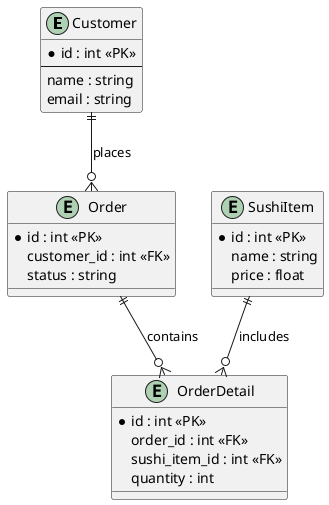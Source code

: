 @startuml ERD_SushiRestaurant

entity "Customer" as customer {
    *id : int <<PK>>
    --
    name : string
    email : string
}

entity "Order" as order {
    *id : int <<PK>>
    customer_id : int <<FK>>
    status : string
}

entity "SushiItem" as sushi_item {
    *id : int <<PK>>
    name : string
    price : float
}

entity "OrderDetail" as order_detail {
    *id : int <<PK>>
    order_id : int <<FK>>
    sushi_item_id : int <<FK>>
    quantity : int
}

customer ||--o{ order : places
order ||--o{ order_detail : contains
sushi_item ||--o{ order_detail : includes

@enduml
